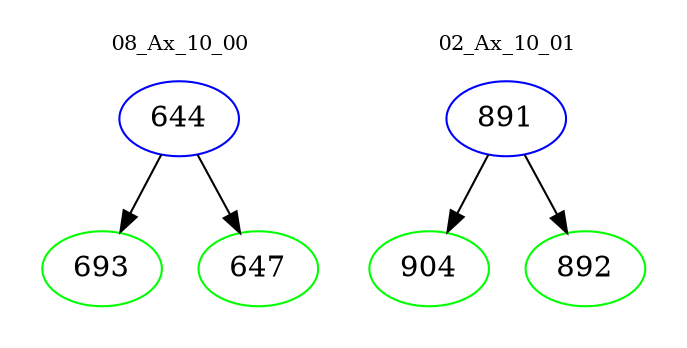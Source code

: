 digraph{
subgraph cluster_0 {
color = white
label = "08_Ax_10_00";
fontsize=10;
T0_644 [label="644", color="blue"]
T0_644 -> T0_693 [color="black"]
T0_693 [label="693", color="green"]
T0_644 -> T0_647 [color="black"]
T0_647 [label="647", color="green"]
}
subgraph cluster_1 {
color = white
label = "02_Ax_10_01";
fontsize=10;
T1_891 [label="891", color="blue"]
T1_891 -> T1_904 [color="black"]
T1_904 [label="904", color="green"]
T1_891 -> T1_892 [color="black"]
T1_892 [label="892", color="green"]
}
}
